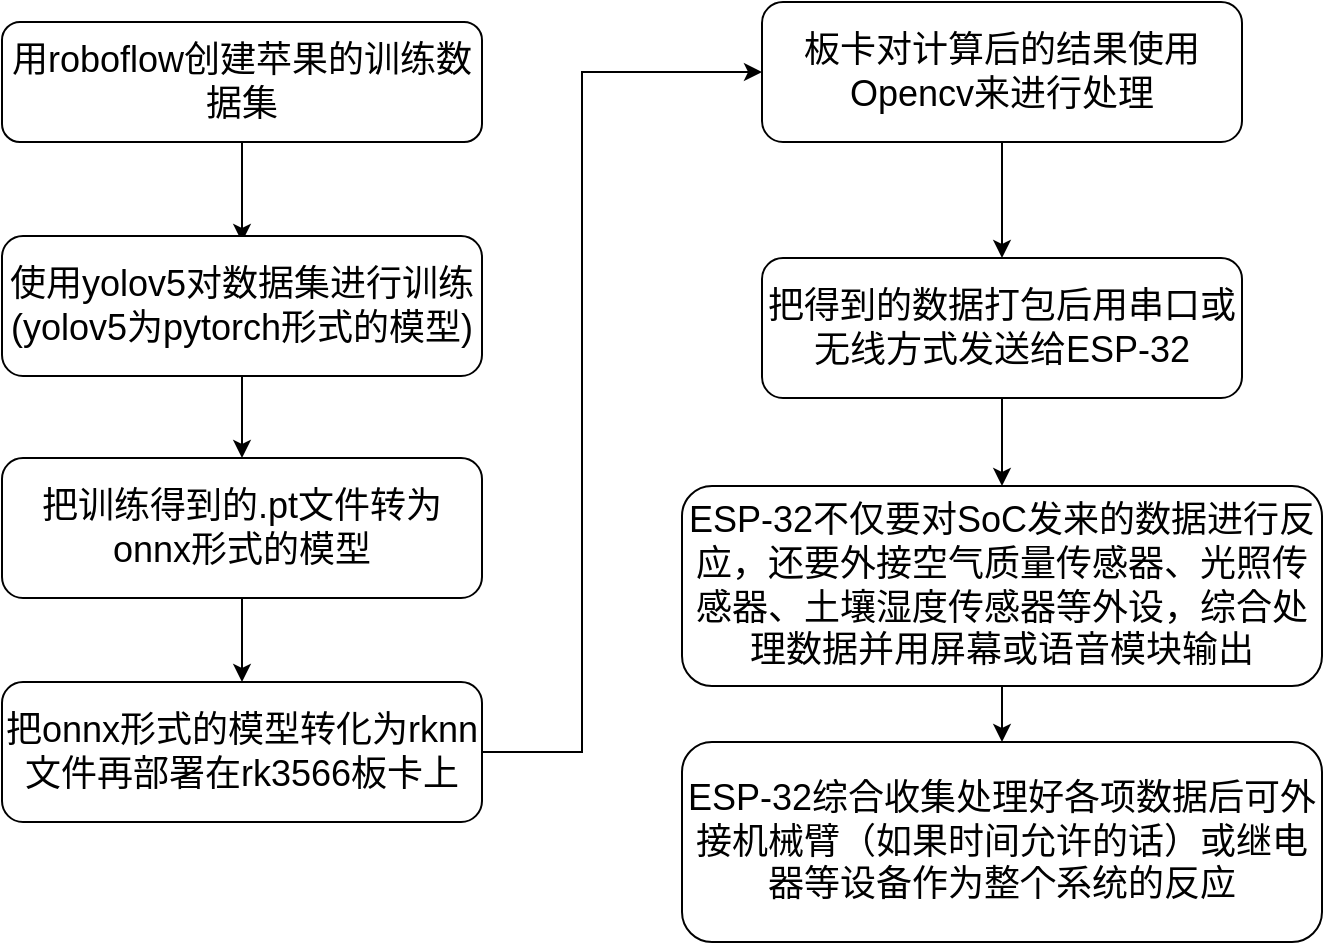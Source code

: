 <mxfile version="26.0.4">
  <diagram id="C5RBs43oDa-KdzZeNtuy" name="Page-1">
    <mxGraphModel dx="1426" dy="747" grid="1" gridSize="10" guides="1" tooltips="1" connect="1" arrows="1" fold="1" page="1" pageScale="1" pageWidth="827" pageHeight="1169" math="0" shadow="0">
      <root>
        <mxCell id="WIyWlLk6GJQsqaUBKTNV-0" />
        <mxCell id="WIyWlLk6GJQsqaUBKTNV-1" parent="WIyWlLk6GJQsqaUBKTNV-0" />
        <mxCell id="AnIz2MZ1j-742l2jBez1-1" style="edgeStyle=orthogonalEdgeStyle;rounded=0;orthogonalLoop=1;jettySize=auto;html=1;flowAnimation=0;shadow=0;" edge="1" parent="WIyWlLk6GJQsqaUBKTNV-1" source="AnIz2MZ1j-742l2jBez1-0">
          <mxGeometry relative="1" as="geometry">
            <mxPoint x="210" y="230" as="targetPoint" />
          </mxGeometry>
        </mxCell>
        <mxCell id="AnIz2MZ1j-742l2jBez1-0" value="&lt;font style=&quot;font-size: 18px;&quot;&gt;用roboflow创建苹果的训练数据集&lt;/font&gt;" style="rounded=1;whiteSpace=wrap;html=1;" vertex="1" parent="WIyWlLk6GJQsqaUBKTNV-1">
          <mxGeometry x="90" y="120" width="240" height="60" as="geometry" />
        </mxCell>
        <mxCell id="AnIz2MZ1j-742l2jBez1-35" value="" style="edgeStyle=orthogonalEdgeStyle;rounded=0;orthogonalLoop=1;jettySize=auto;html=1;" edge="1" parent="WIyWlLk6GJQsqaUBKTNV-1" source="AnIz2MZ1j-742l2jBez1-31" target="AnIz2MZ1j-742l2jBez1-34">
          <mxGeometry relative="1" as="geometry" />
        </mxCell>
        <mxCell id="AnIz2MZ1j-742l2jBez1-31" value="&lt;font style=&quot;font-size: 18px;&quot;&gt;使用yolov5对数据集进行训练(yolov5为pytorch形式的模型)&lt;/font&gt;" style="rounded=1;whiteSpace=wrap;html=1;" vertex="1" parent="WIyWlLk6GJQsqaUBKTNV-1">
          <mxGeometry x="90" y="227" width="240" height="70" as="geometry" />
        </mxCell>
        <mxCell id="AnIz2MZ1j-742l2jBez1-37" value="" style="edgeStyle=orthogonalEdgeStyle;rounded=0;orthogonalLoop=1;jettySize=auto;html=1;" edge="1" parent="WIyWlLk6GJQsqaUBKTNV-1" source="AnIz2MZ1j-742l2jBez1-34" target="AnIz2MZ1j-742l2jBez1-36">
          <mxGeometry relative="1" as="geometry" />
        </mxCell>
        <mxCell id="AnIz2MZ1j-742l2jBez1-34" value="&lt;span style=&quot;font-size: 18px;&quot;&gt;把训练得到的.pt文件转为onnx形式的模型&lt;/span&gt;" style="rounded=1;whiteSpace=wrap;html=1;" vertex="1" parent="WIyWlLk6GJQsqaUBKTNV-1">
          <mxGeometry x="90" y="338" width="240" height="70" as="geometry" />
        </mxCell>
        <mxCell id="AnIz2MZ1j-742l2jBez1-39" value="" style="edgeStyle=orthogonalEdgeStyle;rounded=0;orthogonalLoop=1;jettySize=auto;html=1;" edge="1" parent="WIyWlLk6GJQsqaUBKTNV-1" source="AnIz2MZ1j-742l2jBez1-36" target="AnIz2MZ1j-742l2jBez1-38">
          <mxGeometry relative="1" as="geometry">
            <Array as="points">
              <mxPoint x="380" y="485" />
              <mxPoint x="380" y="145" />
            </Array>
          </mxGeometry>
        </mxCell>
        <mxCell id="AnIz2MZ1j-742l2jBez1-36" value="&lt;span style=&quot;font-size: 18px;&quot;&gt;把onnx形式的模型转化为rknn文件再部署在rk3566板卡上&lt;/span&gt;" style="rounded=1;whiteSpace=wrap;html=1;" vertex="1" parent="WIyWlLk6GJQsqaUBKTNV-1">
          <mxGeometry x="90" y="450" width="240" height="70" as="geometry" />
        </mxCell>
        <mxCell id="AnIz2MZ1j-742l2jBez1-41" value="" style="edgeStyle=orthogonalEdgeStyle;rounded=0;orthogonalLoop=1;jettySize=auto;html=1;" edge="1" parent="WIyWlLk6GJQsqaUBKTNV-1" source="AnIz2MZ1j-742l2jBez1-38" target="AnIz2MZ1j-742l2jBez1-40">
          <mxGeometry relative="1" as="geometry" />
        </mxCell>
        <mxCell id="AnIz2MZ1j-742l2jBez1-38" value="&lt;span style=&quot;font-size: 18px;&quot;&gt;板卡对计算后的结果使用Opencv来进行处理&lt;/span&gt;" style="rounded=1;whiteSpace=wrap;html=1;" vertex="1" parent="WIyWlLk6GJQsqaUBKTNV-1">
          <mxGeometry x="470" y="110" width="240" height="70" as="geometry" />
        </mxCell>
        <mxCell id="AnIz2MZ1j-742l2jBez1-43" value="" style="edgeStyle=orthogonalEdgeStyle;rounded=0;orthogonalLoop=1;jettySize=auto;html=1;" edge="1" parent="WIyWlLk6GJQsqaUBKTNV-1" source="AnIz2MZ1j-742l2jBez1-40" target="AnIz2MZ1j-742l2jBez1-42">
          <mxGeometry relative="1" as="geometry" />
        </mxCell>
        <mxCell id="AnIz2MZ1j-742l2jBez1-40" value="&lt;span style=&quot;font-size: 18px;&quot;&gt;把得到的数据打包后用串口或无线方式发送给ESP-32&lt;/span&gt;" style="rounded=1;whiteSpace=wrap;html=1;" vertex="1" parent="WIyWlLk6GJQsqaUBKTNV-1">
          <mxGeometry x="470" y="238" width="240" height="70" as="geometry" />
        </mxCell>
        <mxCell id="AnIz2MZ1j-742l2jBez1-45" value="" style="edgeStyle=orthogonalEdgeStyle;rounded=0;orthogonalLoop=1;jettySize=auto;html=1;" edge="1" parent="WIyWlLk6GJQsqaUBKTNV-1" source="AnIz2MZ1j-742l2jBez1-42" target="AnIz2MZ1j-742l2jBez1-44">
          <mxGeometry relative="1" as="geometry" />
        </mxCell>
        <mxCell id="AnIz2MZ1j-742l2jBez1-42" value="&lt;span style=&quot;font-size: 18px;&quot;&gt;ESP-32不仅要对SoC发来的数据进行反应，还要外接空气质量传感器、光照传感器、土壤湿度传感器等外设，综合处理数据并用屏幕或语音模块输出&lt;/span&gt;" style="rounded=1;whiteSpace=wrap;html=1;" vertex="1" parent="WIyWlLk6GJQsqaUBKTNV-1">
          <mxGeometry x="430" y="352" width="320" height="100" as="geometry" />
        </mxCell>
        <mxCell id="AnIz2MZ1j-742l2jBez1-44" value="&lt;span style=&quot;font-size: 18px;&quot;&gt;ESP-32综合收集处理好各项数据后可外接机械臂（如果时间允许的话）或继电器等设备作为整个系统的反应&lt;/span&gt;" style="rounded=1;whiteSpace=wrap;html=1;" vertex="1" parent="WIyWlLk6GJQsqaUBKTNV-1">
          <mxGeometry x="430" y="480" width="320" height="100" as="geometry" />
        </mxCell>
      </root>
    </mxGraphModel>
  </diagram>
</mxfile>

